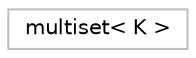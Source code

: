 digraph "Graphical Class Hierarchy"
{
 // LATEX_PDF_SIZE
  edge [fontname="Helvetica",fontsize="10",labelfontname="Helvetica",labelfontsize="10"];
  node [fontname="Helvetica",fontsize="10",shape=record];
  rankdir="LR";
  Node0 [label="multiset\< K \>",height=0.2,width=0.4,color="grey75", fillcolor="white", style="filled",tooltip="STL class."];
}
